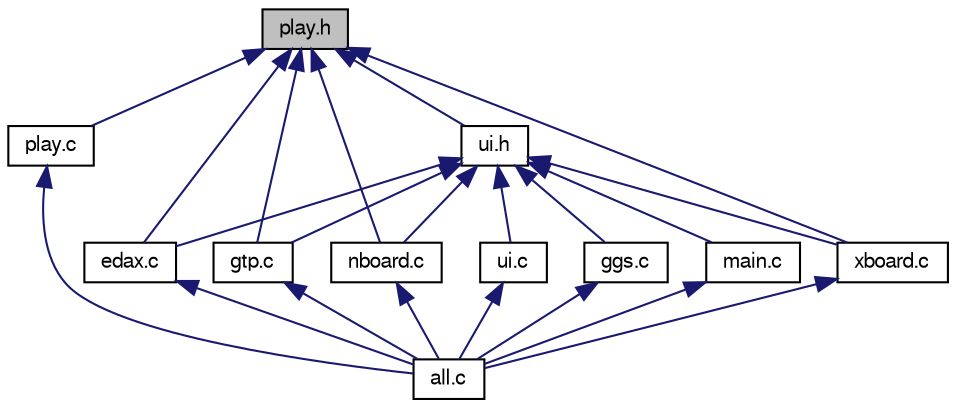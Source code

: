 digraph "play.h"
{
 // LATEX_PDF_SIZE
  bgcolor="transparent";
  edge [fontname="FreeSans",fontsize="10",labelfontname="FreeSans",labelfontsize="10"];
  node [fontname="FreeSans",fontsize="10",shape=record];
  Node1 [label="play.h",height=0.2,width=0.4,color="black", fillcolor="grey75", style="filled", fontcolor="black",tooltip="Edax play control - header file."];
  Node1 -> Node2 [dir="back",color="midnightblue",fontsize="10",style="solid",fontname="FreeSans"];
  Node2 [label="edax.c",height=0.2,width=0.4,color="black",URL="$edax_8c.html",tooltip="Edax protocol."];
  Node2 -> Node3 [dir="back",color="midnightblue",fontsize="10",style="solid",fontname="FreeSans"];
  Node3 [label="all.c",height=0.2,width=0.4,color="black",URL="$all_8c.html",tooltip="Gather all other files to facilitate compiler inter-procedural optimization."];
  Node1 -> Node4 [dir="back",color="midnightblue",fontsize="10",style="solid",fontname="FreeSans"];
  Node4 [label="gtp.c",height=0.2,width=0.4,color="black",URL="$gtp_8c.html",tooltip=" "];
  Node4 -> Node3 [dir="back",color="midnightblue",fontsize="10",style="solid",fontname="FreeSans"];
  Node1 -> Node5 [dir="back",color="midnightblue",fontsize="10",style="solid",fontname="FreeSans"];
  Node5 [label="nboard.c",height=0.2,width=0.4,color="black",URL="$nboard_8c.html",tooltip=" "];
  Node5 -> Node3 [dir="back",color="midnightblue",fontsize="10",style="solid",fontname="FreeSans"];
  Node1 -> Node6 [dir="back",color="midnightblue",fontsize="10",style="solid",fontname="FreeSans"];
  Node6 [label="play.c",height=0.2,width=0.4,color="black",URL="$play_8c.html",tooltip=" "];
  Node6 -> Node3 [dir="back",color="midnightblue",fontsize="10",style="solid",fontname="FreeSans"];
  Node1 -> Node7 [dir="back",color="midnightblue",fontsize="10",style="solid",fontname="FreeSans"];
  Node7 [label="ui.h",height=0.2,width=0.4,color="black",URL="$ui_8h.html",tooltip="User interface header."];
  Node7 -> Node2 [dir="back",color="midnightblue",fontsize="10",style="solid",fontname="FreeSans"];
  Node7 -> Node8 [dir="back",color="midnightblue",fontsize="10",style="solid",fontname="FreeSans"];
  Node8 [label="ggs.c",height=0.2,width=0.4,color="black",URL="$ggs_8c.html",tooltip=" "];
  Node8 -> Node3 [dir="back",color="midnightblue",fontsize="10",style="solid",fontname="FreeSans"];
  Node7 -> Node4 [dir="back",color="midnightblue",fontsize="10",style="solid",fontname="FreeSans"];
  Node7 -> Node9 [dir="back",color="midnightblue",fontsize="10",style="solid",fontname="FreeSans"];
  Node9 [label="main.c",height=0.2,width=0.4,color="black",URL="$main_8c.html",tooltip="Main file."];
  Node9 -> Node3 [dir="back",color="midnightblue",fontsize="10",style="solid",fontname="FreeSans"];
  Node7 -> Node5 [dir="back",color="midnightblue",fontsize="10",style="solid",fontname="FreeSans"];
  Node7 -> Node10 [dir="back",color="midnightblue",fontsize="10",style="solid",fontname="FreeSans"];
  Node10 [label="ui.c",height=0.2,width=0.4,color="black",URL="$ui_8c.html",tooltip="User interface."];
  Node10 -> Node3 [dir="back",color="midnightblue",fontsize="10",style="solid",fontname="FreeSans"];
  Node7 -> Node11 [dir="back",color="midnightblue",fontsize="10",style="solid",fontname="FreeSans"];
  Node11 [label="xboard.c",height=0.2,width=0.4,color="black",URL="$xboard_8c.html",tooltip="xboard protocol."];
  Node11 -> Node3 [dir="back",color="midnightblue",fontsize="10",style="solid",fontname="FreeSans"];
  Node1 -> Node11 [dir="back",color="midnightblue",fontsize="10",style="solid",fontname="FreeSans"];
}

